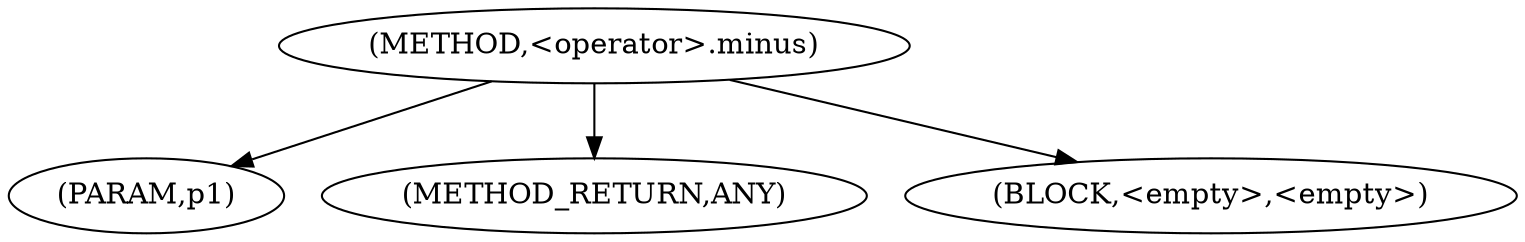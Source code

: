 digraph "&lt;operator&gt;.minus" {  
"99875" [label = <(METHOD,&lt;operator&gt;.minus)> ]
"99876" [label = <(PARAM,p1)> ]
"99877" [label = <(METHOD_RETURN,ANY)> ]
"99878" [label = <(BLOCK,&lt;empty&gt;,&lt;empty&gt;)> ]
  "99875" -> "99877" 
  "99875" -> "99876" 
  "99875" -> "99878" 
}
